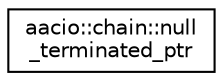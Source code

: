 digraph "Graphical Class Hierarchy"
{
  edge [fontname="Helvetica",fontsize="10",labelfontname="Helvetica",labelfontsize="10"];
  node [fontname="Helvetica",fontsize="10",shape=record];
  rankdir="LR";
  Node0 [label="aacio::chain::null\l_terminated_ptr",height=0.2,width=0.4,color="black", fillcolor="white", style="filled",URL="$structaacio_1_1chain_1_1null__terminated__ptr.html"];
}
